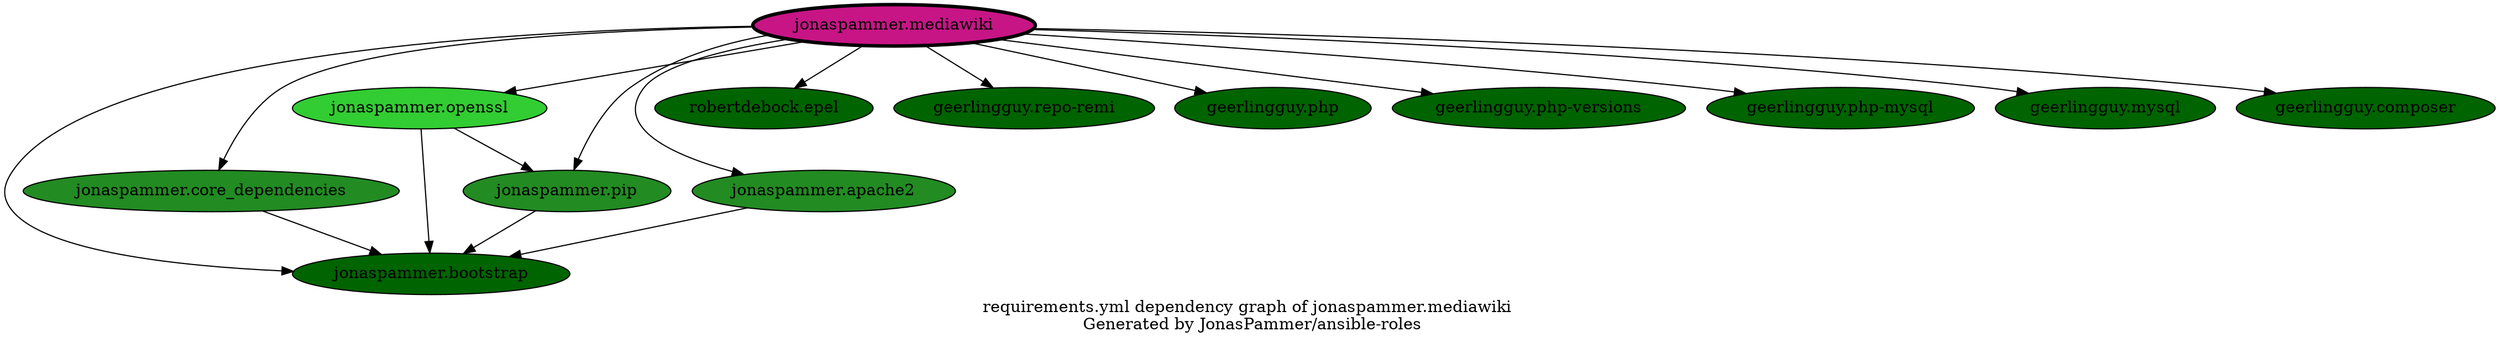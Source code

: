 // This file is generated from `templates/dependencies_single.adoc.jinja2` by Github CI, all local changes will be lost eventually.
digraph hierarchy {
  label = "requirements.yml dependency graph of jonaspammer.mediawiki \n Generated by JonasPammer/ansible-roles" ;
  overlap=false

  {
    "jonaspammer.mediawiki" [fillcolor=mediumvioletred style=filled penwidth=3]
    "jonaspammer.bootstrap" [fillcolor=darkgreen style=filled ]
    "jonaspammer.core_dependencies" [fillcolor=forestgreen style=filled ]
    "jonaspammer.openssl" [fillcolor=limegreen style=filled ]
    "jonaspammer.pip" [fillcolor=forestgreen style=filled ]
    "jonaspammer.apache2" [fillcolor=forestgreen style=filled ]
    "robertdebock.epel" [fillcolor=darkgreen style=filled ]
    "geerlingguy.repo-remi" [fillcolor=darkgreen style=filled ]
    "geerlingguy.php" [fillcolor=darkgreen style=filled ]
    "geerlingguy.php-versions" [fillcolor=darkgreen style=filled ]
    "geerlingguy.php-mysql" [fillcolor=darkgreen style=filled ]
    "geerlingguy.mysql" [fillcolor=darkgreen style=filled ]
    "geerlingguy.composer" [fillcolor=darkgreen style=filled ]
  }


  "jonaspammer.mediawiki" -> {"jonaspammer.bootstrap" "jonaspammer.core_dependencies" "jonaspammer.openssl" "jonaspammer.pip" "jonaspammer.apache2" "robertdebock.epel" "geerlingguy.repo-remi" "geerlingguy.php" "geerlingguy.php-versions" "geerlingguy.php-mysql" "geerlingguy.mysql" "geerlingguy.composer"}
  "jonaspammer.core_dependencies" -> {"jonaspammer.bootstrap"}
  "jonaspammer.openssl" -> {"jonaspammer.pip" "jonaspammer.bootstrap"}
  "jonaspammer.pip" -> {"jonaspammer.bootstrap"}
  "jonaspammer.apache2" -> {"jonaspammer.bootstrap"}
}